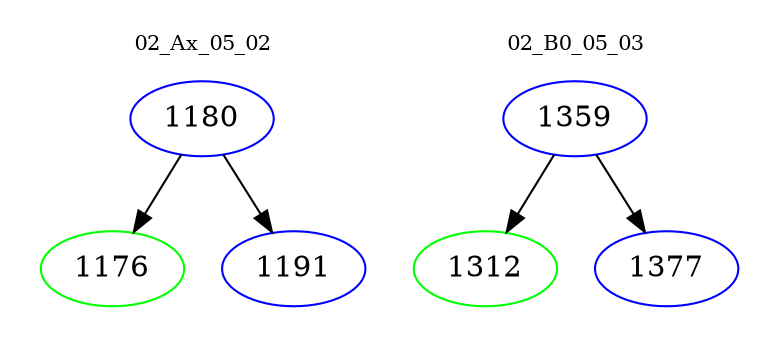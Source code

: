 digraph{
subgraph cluster_0 {
color = white
label = "02_Ax_05_02";
fontsize=10;
T0_1180 [label="1180", color="blue"]
T0_1180 -> T0_1176 [color="black"]
T0_1176 [label="1176", color="green"]
T0_1180 -> T0_1191 [color="black"]
T0_1191 [label="1191", color="blue"]
}
subgraph cluster_1 {
color = white
label = "02_B0_05_03";
fontsize=10;
T1_1359 [label="1359", color="blue"]
T1_1359 -> T1_1312 [color="black"]
T1_1312 [label="1312", color="green"]
T1_1359 -> T1_1377 [color="black"]
T1_1377 [label="1377", color="blue"]
}
}
